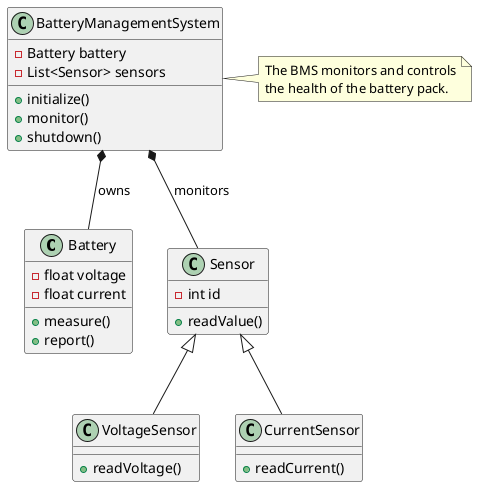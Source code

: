 @startuml Test
' skinparam classAttributeIconSize 0

' Definición de clases principales
class Battery {
    - float voltage
    - float current
    + measure()
    + report()
}

class Sensor {
    - int id
    + readValue()
}

class VoltageSensor extends Sensor {
    + readVoltage()
}

class CurrentSensor extends Sensor {
    + readCurrent()
}

class BatteryManagementSystem {
    - Battery battery
    - List<Sensor> sensors
    + initialize()
    + monitor()
    + shutdown()
}

' Relaciones
BatteryManagementSystem *-- Battery : owns
BatteryManagementSystem *-- Sensor : monitors

' Añadimos una nota
note right of BatteryManagementSystem
    The BMS monitors and controls
    the health of the battery pack.
end note

@enduml